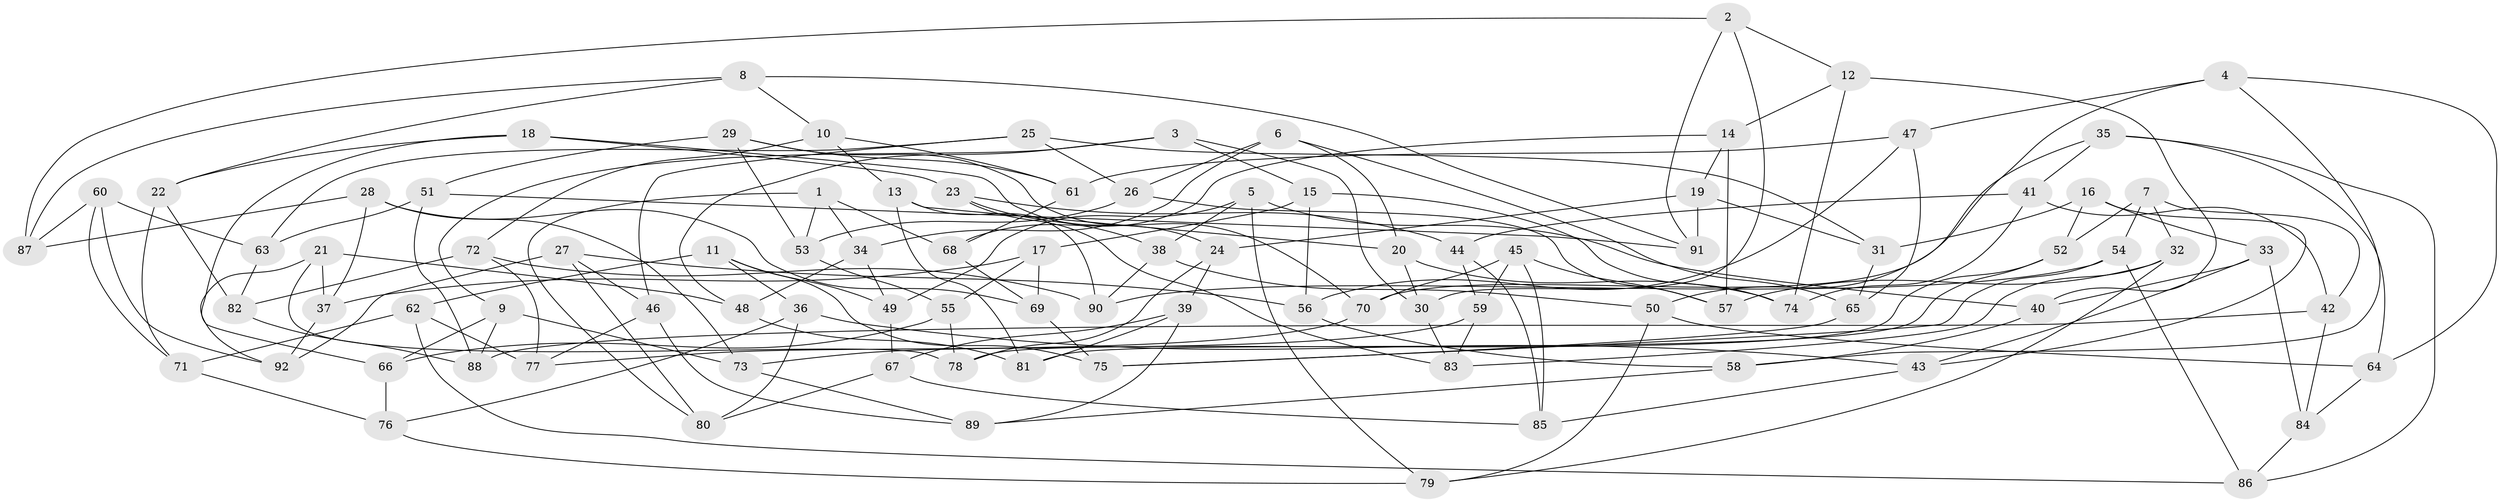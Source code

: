 // Generated by graph-tools (version 1.1) at 2025/58/03/09/25 04:58:37]
// undirected, 92 vertices, 184 edges
graph export_dot {
graph [start="1"]
  node [color=gray90,style=filled];
  1;
  2;
  3;
  4;
  5;
  6;
  7;
  8;
  9;
  10;
  11;
  12;
  13;
  14;
  15;
  16;
  17;
  18;
  19;
  20;
  21;
  22;
  23;
  24;
  25;
  26;
  27;
  28;
  29;
  30;
  31;
  32;
  33;
  34;
  35;
  36;
  37;
  38;
  39;
  40;
  41;
  42;
  43;
  44;
  45;
  46;
  47;
  48;
  49;
  50;
  51;
  52;
  53;
  54;
  55;
  56;
  57;
  58;
  59;
  60;
  61;
  62;
  63;
  64;
  65;
  66;
  67;
  68;
  69;
  70;
  71;
  72;
  73;
  74;
  75;
  76;
  77;
  78;
  79;
  80;
  81;
  82;
  83;
  84;
  85;
  86;
  87;
  88;
  89;
  90;
  91;
  92;
  1 -- 80;
  1 -- 68;
  1 -- 53;
  1 -- 34;
  2 -- 91;
  2 -- 12;
  2 -- 87;
  2 -- 30;
  3 -- 9;
  3 -- 30;
  3 -- 15;
  3 -- 48;
  4 -- 58;
  4 -- 50;
  4 -- 64;
  4 -- 47;
  5 -- 40;
  5 -- 38;
  5 -- 79;
  5 -- 49;
  6 -- 34;
  6 -- 20;
  6 -- 26;
  6 -- 65;
  7 -- 42;
  7 -- 52;
  7 -- 54;
  7 -- 32;
  8 -- 87;
  8 -- 91;
  8 -- 22;
  8 -- 10;
  9 -- 73;
  9 -- 66;
  9 -- 88;
  10 -- 61;
  10 -- 72;
  10 -- 13;
  11 -- 36;
  11 -- 49;
  11 -- 62;
  11 -- 75;
  12 -- 14;
  12 -- 74;
  12 -- 40;
  13 -- 81;
  13 -- 90;
  13 -- 20;
  14 -- 57;
  14 -- 68;
  14 -- 19;
  15 -- 74;
  15 -- 56;
  15 -- 17;
  16 -- 31;
  16 -- 52;
  16 -- 33;
  16 -- 43;
  17 -- 69;
  17 -- 37;
  17 -- 55;
  18 -- 24;
  18 -- 22;
  18 -- 23;
  18 -- 66;
  19 -- 91;
  19 -- 31;
  19 -- 24;
  20 -- 74;
  20 -- 30;
  21 -- 78;
  21 -- 48;
  21 -- 37;
  21 -- 92;
  22 -- 71;
  22 -- 82;
  23 -- 44;
  23 -- 38;
  23 -- 83;
  24 -- 39;
  24 -- 78;
  25 -- 26;
  25 -- 31;
  25 -- 46;
  25 -- 63;
  26 -- 53;
  26 -- 57;
  27 -- 80;
  27 -- 46;
  27 -- 92;
  27 -- 56;
  28 -- 37;
  28 -- 87;
  28 -- 69;
  28 -- 73;
  29 -- 53;
  29 -- 61;
  29 -- 51;
  29 -- 70;
  30 -- 83;
  31 -- 65;
  32 -- 83;
  32 -- 79;
  32 -- 57;
  33 -- 84;
  33 -- 40;
  33 -- 43;
  34 -- 49;
  34 -- 48;
  35 -- 41;
  35 -- 70;
  35 -- 64;
  35 -- 86;
  36 -- 43;
  36 -- 76;
  36 -- 80;
  37 -- 92;
  38 -- 90;
  38 -- 50;
  39 -- 67;
  39 -- 89;
  39 -- 81;
  40 -- 58;
  41 -- 44;
  41 -- 74;
  41 -- 42;
  42 -- 88;
  42 -- 84;
  43 -- 85;
  44 -- 59;
  44 -- 85;
  45 -- 70;
  45 -- 85;
  45 -- 59;
  45 -- 57;
  46 -- 89;
  46 -- 77;
  47 -- 61;
  47 -- 65;
  47 -- 56;
  48 -- 81;
  49 -- 67;
  50 -- 79;
  50 -- 64;
  51 -- 88;
  51 -- 63;
  51 -- 91;
  52 -- 81;
  52 -- 78;
  53 -- 55;
  54 -- 90;
  54 -- 86;
  54 -- 75;
  55 -- 78;
  55 -- 66;
  56 -- 58;
  58 -- 89;
  59 -- 83;
  59 -- 73;
  60 -- 71;
  60 -- 63;
  60 -- 92;
  60 -- 87;
  61 -- 68;
  62 -- 86;
  62 -- 71;
  62 -- 77;
  63 -- 82;
  64 -- 84;
  65 -- 75;
  66 -- 76;
  67 -- 85;
  67 -- 80;
  68 -- 69;
  69 -- 75;
  70 -- 77;
  71 -- 76;
  72 -- 82;
  72 -- 77;
  72 -- 90;
  73 -- 89;
  76 -- 79;
  82 -- 88;
  84 -- 86;
}

